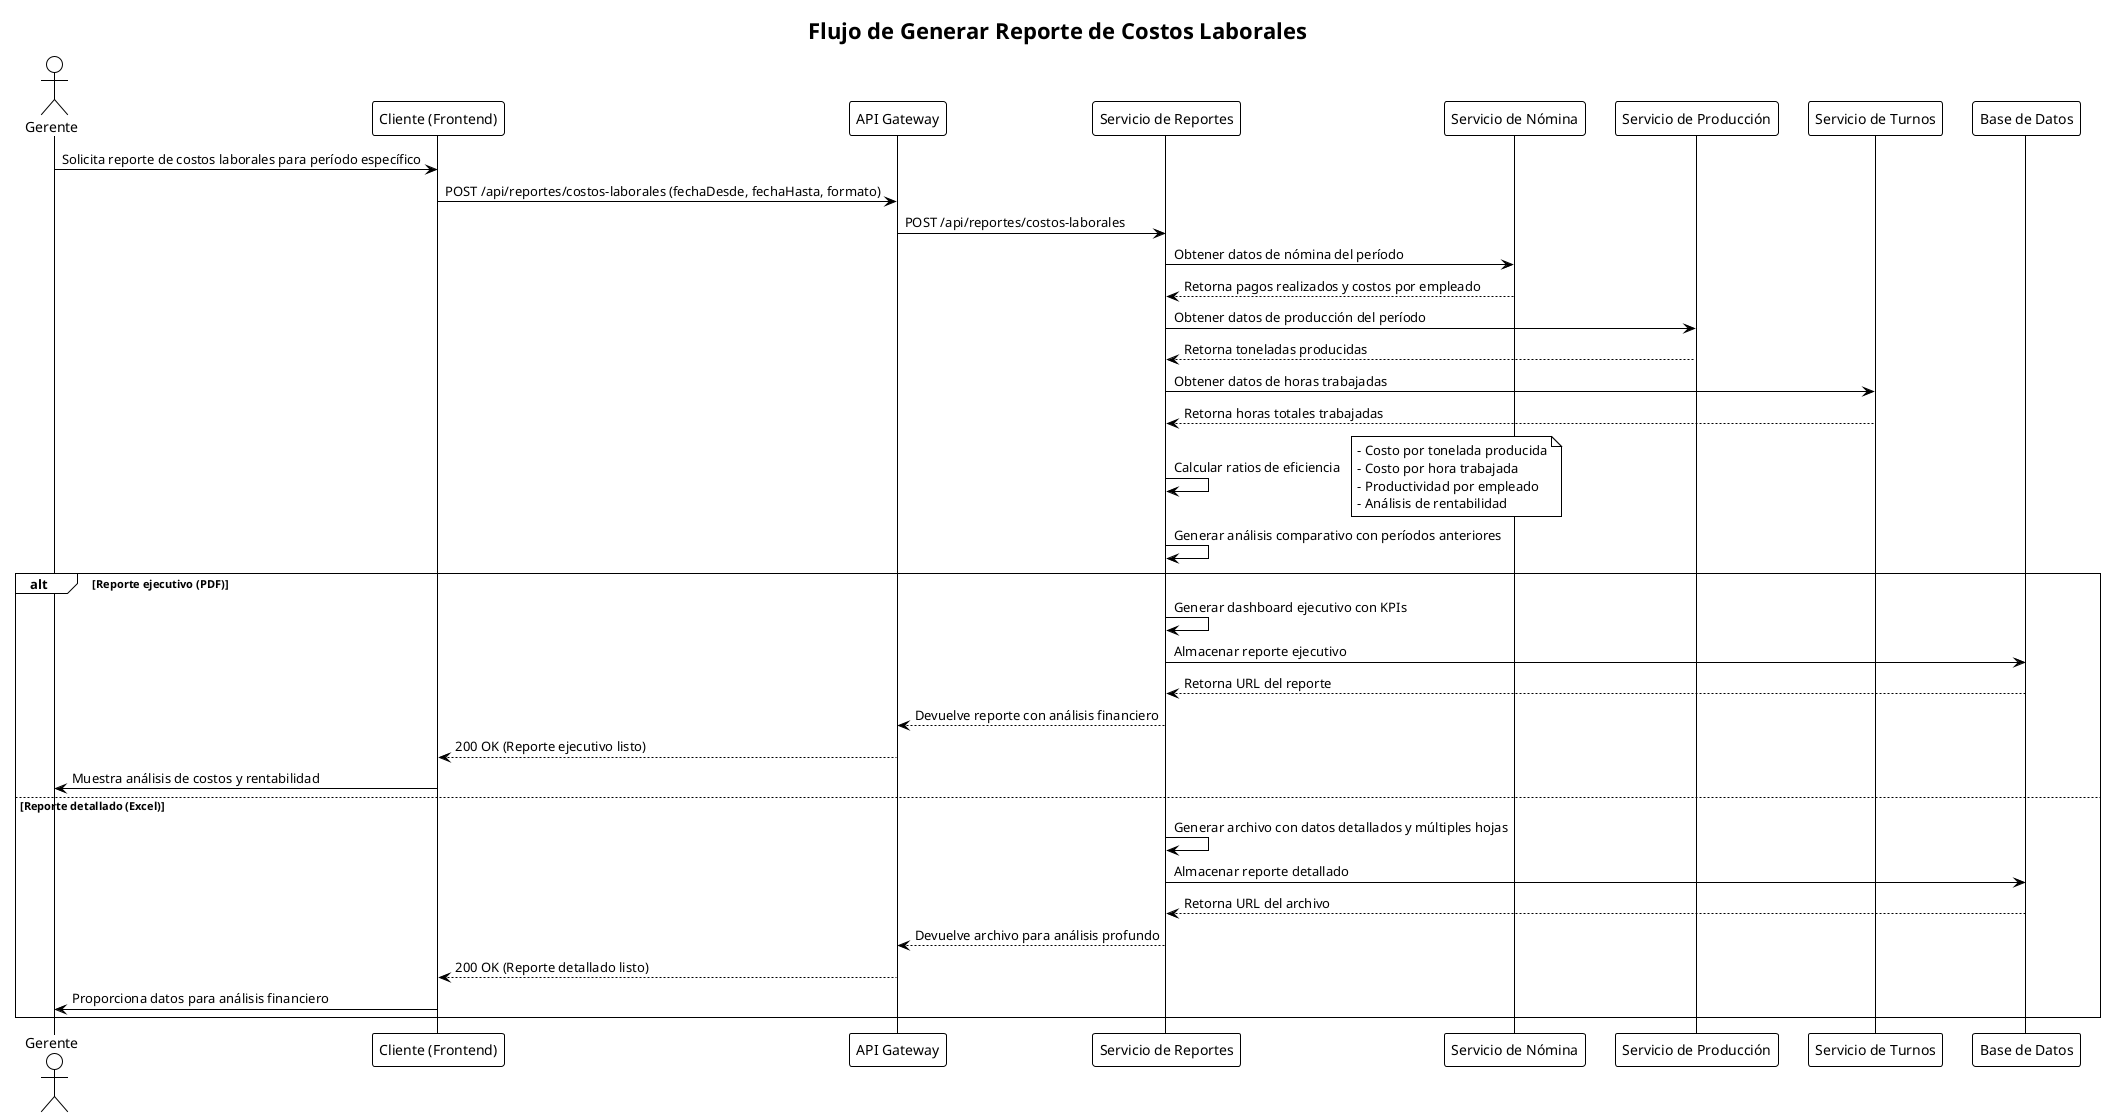 @startuml sequence_reporte_costos_laborales
!theme plain

title "Flujo de Generar Reporte de Costos Laborales"

actor Gerente
participant "Cliente (Frontend)" as Cliente
participant "API Gateway" as Gateway
participant "Servicio de Reportes" as ReportesService
participant "Servicio de Nómina" as NominaService
participant "Servicio de Producción" as ProduccionService
participant "Servicio de Turnos" as TurnosService
participant "Base de Datos" as DB

Gerente -> Cliente: Solicita reporte de costos laborales para período específico
Cliente -> Gateway: POST /api/reportes/costos-laborales (fechaDesde, fechaHasta, formato)
Gateway -> ReportesService: POST /api/reportes/costos-laborales

ReportesService -> NominaService: Obtener datos de nómina del período
NominaService --> ReportesService: Retorna pagos realizados y costos por empleado

ReportesService -> ProduccionService: Obtener datos de producción del período
ProduccionService --> ReportesService: Retorna toneladas producidas

ReportesService -> TurnosService: Obtener datos de horas trabajadas
TurnosService --> ReportesService: Retorna horas totales trabajadas

ReportesService -> ReportesService: Calcular ratios de eficiencia
note right: - Costo por tonelada producida\n- Costo por hora trabajada\n- Productividad por empleado\n- Análisis de rentabilidad

ReportesService -> ReportesService: Generar análisis comparativo con períodos anteriores

alt Reporte ejecutivo (PDF)
    ReportesService -> ReportesService: Generar dashboard ejecutivo con KPIs
    ReportesService -> DB: Almacenar reporte ejecutivo
    DB --> ReportesService: Retorna URL del reporte
    ReportesService --> Gateway: Devuelve reporte con análisis financiero
    Gateway --> Cliente: 200 OK (Reporte ejecutivo listo)
    Cliente -> Gerente: Muestra análisis de costos y rentabilidad
else Reporte detallado (Excel)
    ReportesService -> ReportesService: Generar archivo con datos detallados y múltiples hojas
    ReportesService -> DB: Almacenar reporte detallado
    DB --> ReportesService: Retorna URL del archivo
    ReportesService --> Gateway: Devuelve archivo para análisis profundo
    Gateway --> Cliente: 200 OK (Reporte detallado listo)
    Cliente -> Gerente: Proporciona datos para análisis financiero
end

@enduml

